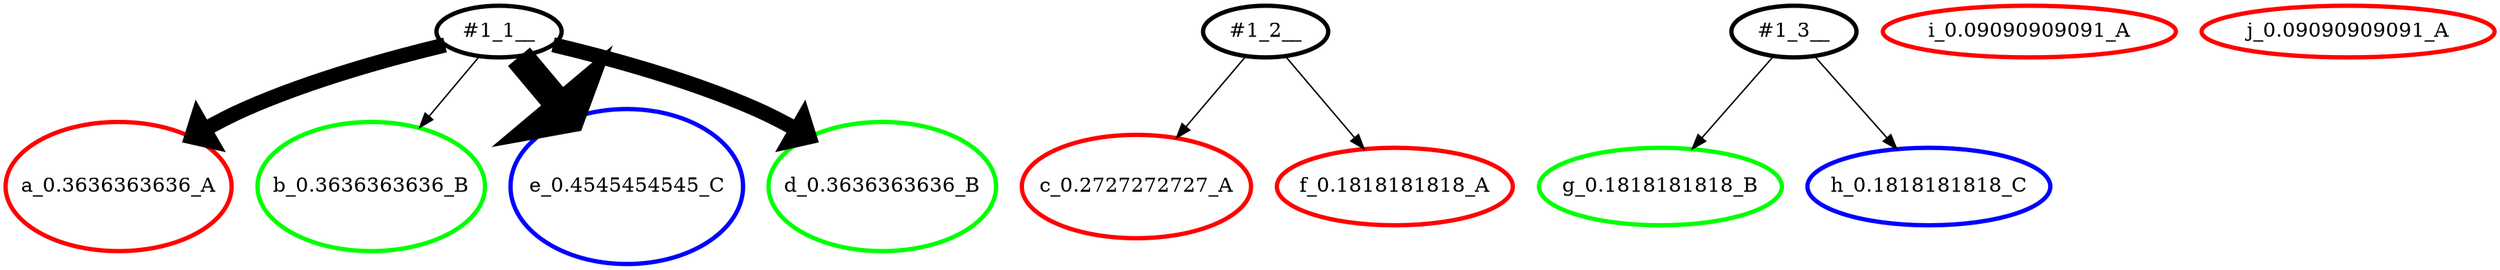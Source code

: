 digraph G {
  edge []
n_2 [label="#1_1__" style="setlinewidth(3)" ]
n_3 [label="#1_2__" style="setlinewidth(3)" ]
n_4 [label="#1_3__" style="setlinewidth(3)" ]
n_5 [label="a_0.3636363636_A" height=1.25 width=1.875 color="#FF0000" style="setlinewidth(3)" ]
n_6 [label="b_0.3636363636_B" height=1.25 width=1.875 color="#00FF00" style="setlinewidth(3)" ]
n_7 [label="c_0.2727272727_A" height=1.0 width=1.5 color="#FF0000" style="setlinewidth(3)" ]
n_13 [label="i_0.09090909091_A" height=0.5 width=0.75 color="#FF0000" style="setlinewidth(3)" ]
n_9 [label="e_0.4545454545_C" height=1.5 width=2.25 color="#0000FF" style="setlinewidth(3)" ]
n_10 [label="f_0.1818181818_A" height=0.75 width=1.125 color="#FF0000" style="setlinewidth(3)" ]
n_11 [label="g_0.1818181818_B" height=0.75 width=1.125 color="#00FF00" style="setlinewidth(3)" ]
n_12 [label="h_0.1818181818_C" height=0.75 width=1.125 color="#0000FF" style="setlinewidth(3)" ]
n_8 [label="d_0.3636363636_B" height=1.25 width=1.875 color="#00FF00" style="setlinewidth(3)" ]
n_14 [label="j_0.09090909091_A" height=0.5 width=0.75 color="#FF0000" style="setlinewidth(3)" ]
n_2 -> n_5 [style="setlinewidth(10.5)" ]
n_2 -> n_6 [style="setlinewidth(1)" ]
n_3 -> n_7 [style="setlinewidth(1)" ]
n_2 -> n_8 [style="setlinewidth(10.5)" ]
n_2 -> n_9 [style="setlinewidth(20)" ]
n_3 -> n_10 [style="setlinewidth(1)" ]
n_4 -> n_11 [style="setlinewidth(1)" ]
n_4 -> n_12 [style="setlinewidth(1)" ]
}
